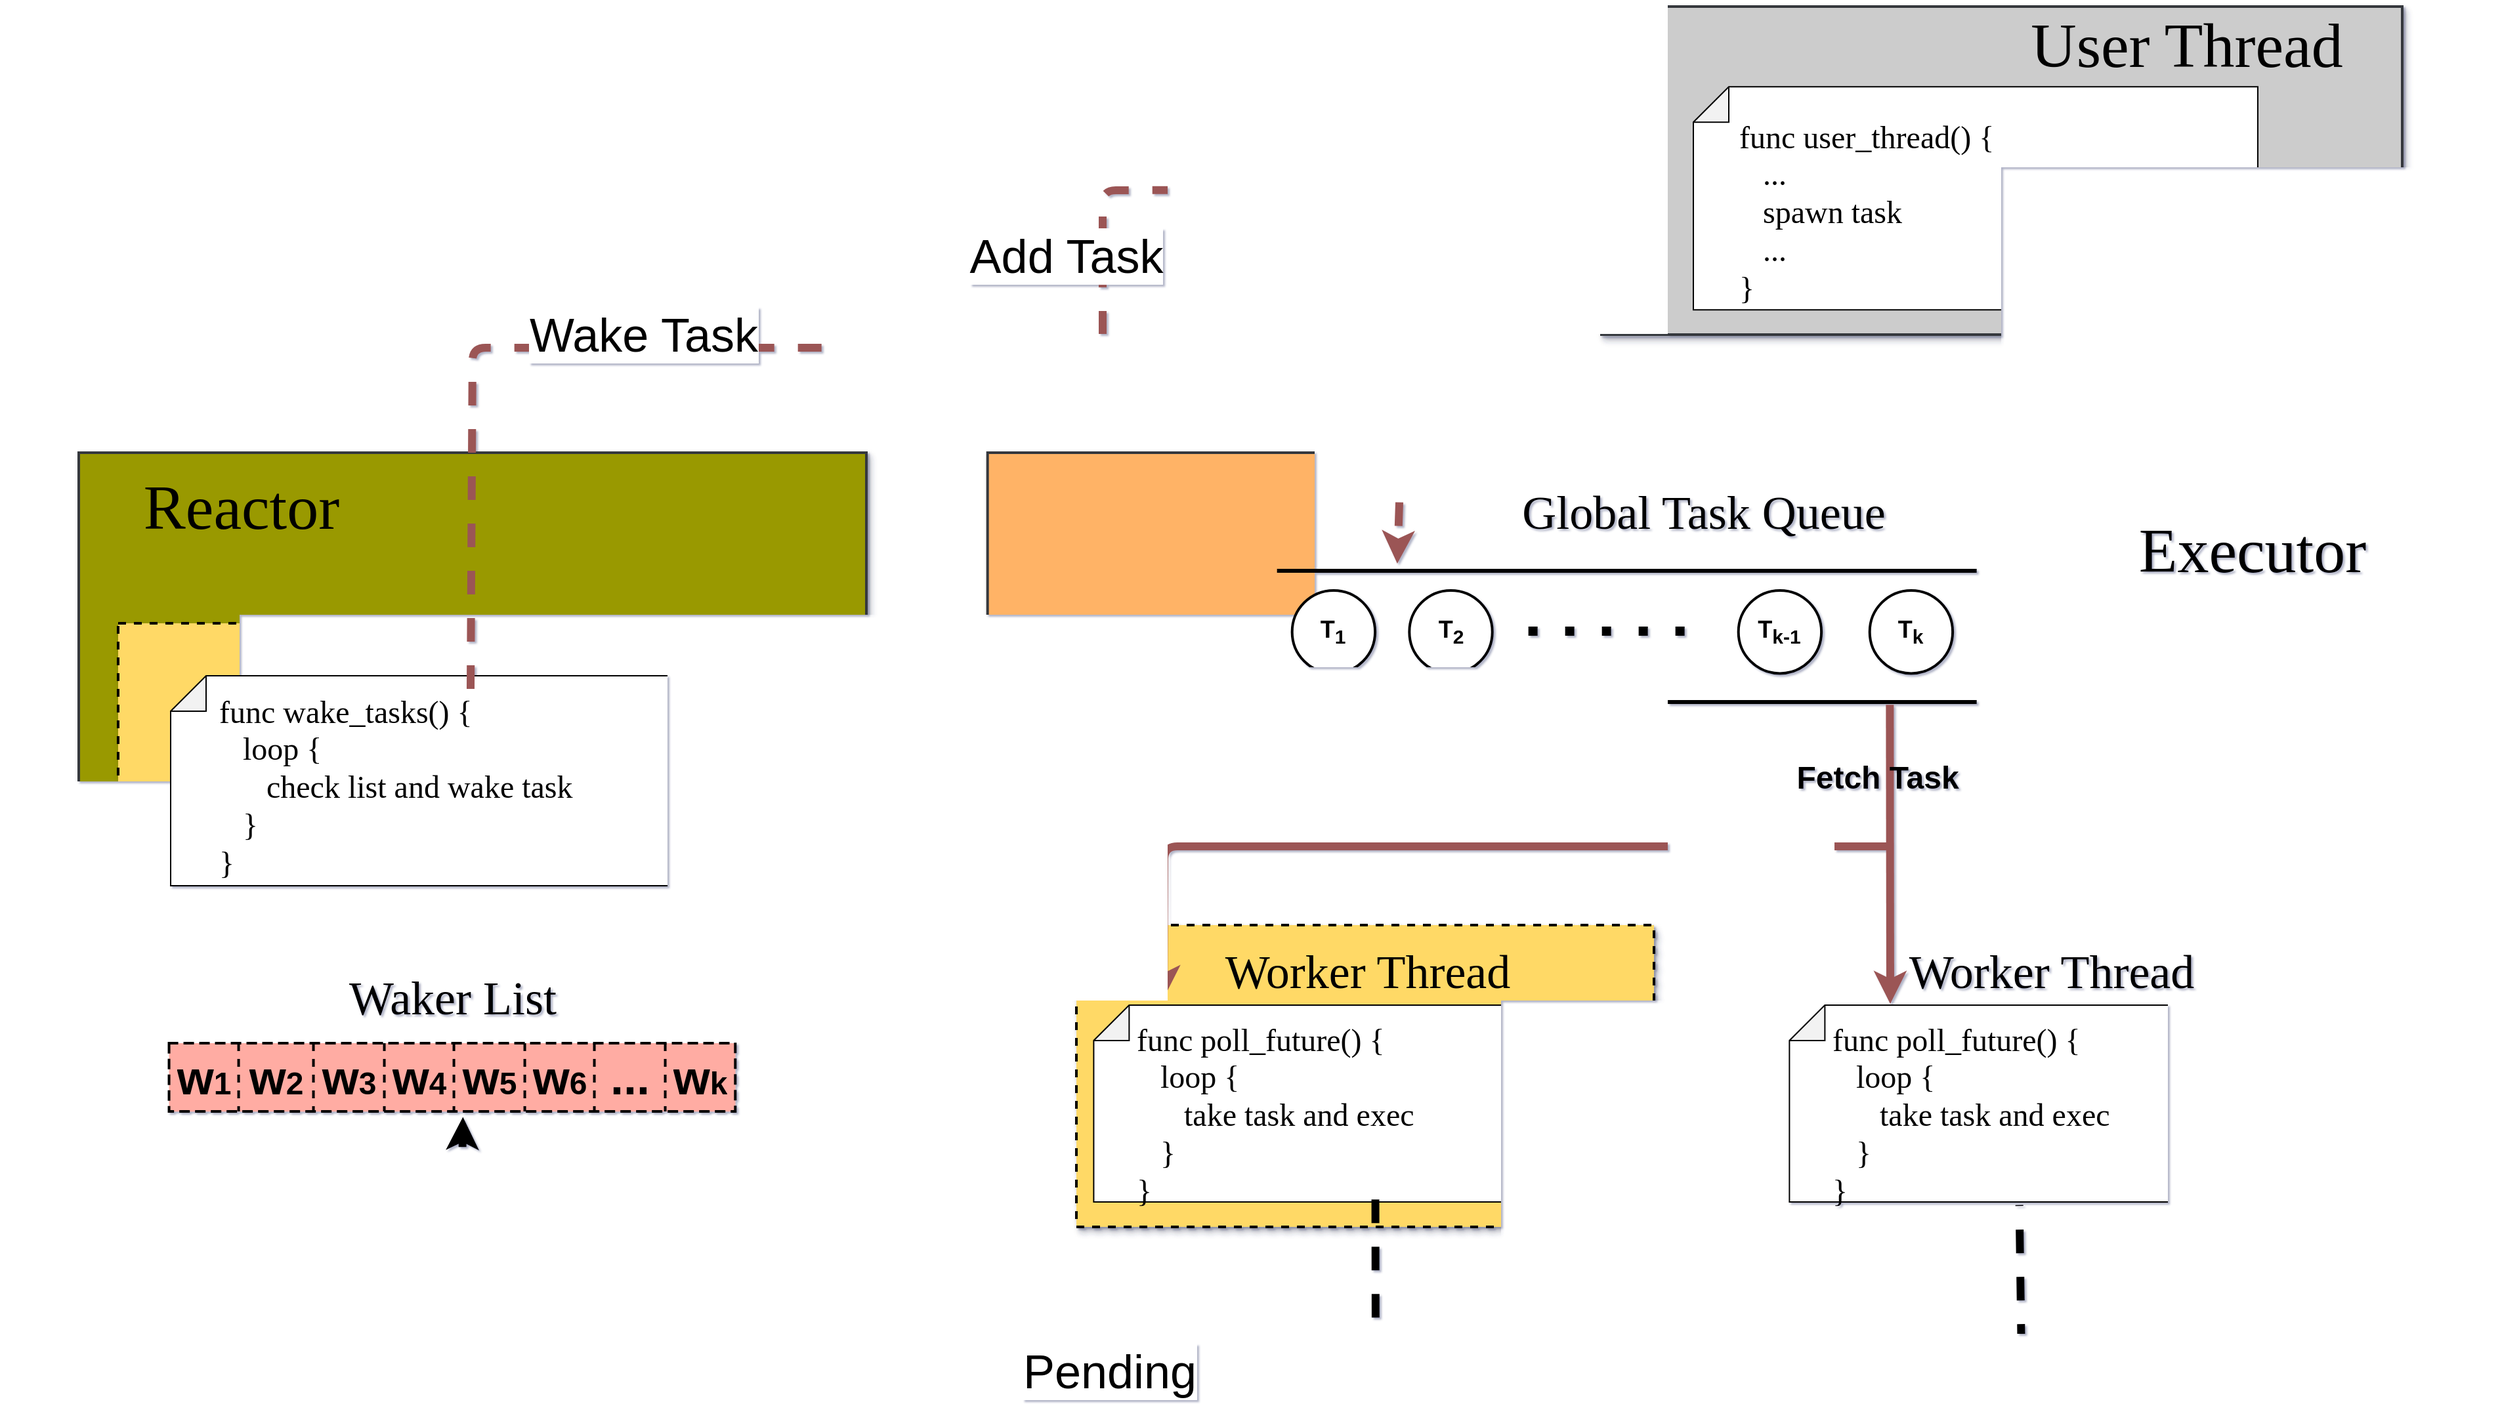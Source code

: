 <mxfile version="21.6.2" type="device">
  <diagram name="第 1 页" id="HJdR2ewPqc4SO0az2n2Y">
    <mxGraphModel dx="2951" dy="-851" grid="1" gridSize="10" guides="1" tooltips="1" connect="1" arrows="1" fold="1" page="1" pageScale="1" pageWidth="1169" pageHeight="827" background="#ffffff" math="0" shadow="1">
      <root>
        <mxCell id="0" />
        <mxCell id="1" parent="0" />
        <mxCell id="uVxUQc7olBAL0R9PUm1P-65" value="" style="rounded=0;whiteSpace=wrap;html=1;fillColor=#999900;strokeColor=#36393d;strokeWidth=2;container=0;shadow=1;" vertex="1" parent="1">
          <mxGeometry x="140" y="3060" width="600" height="640" as="geometry" />
        </mxCell>
        <mxCell id="uVxUQc7olBAL0R9PUm1P-475" value="" style="rounded=0;whiteSpace=wrap;html=1;fillColor=#FFD966;strokeColor=#000000;strokeWidth=2;shadow=1;dashed=1;" vertex="1" parent="1">
          <mxGeometry x="170" y="3190" width="550" height="210" as="geometry" />
        </mxCell>
        <mxCell id="uVxUQc7olBAL0R9PUm1P-2" value="" style="rounded=0;whiteSpace=wrap;html=1;fillColor=#FFB366;strokeColor=#36393d;strokeWidth=2;container=0;shadow=1;" vertex="1" parent="1">
          <mxGeometry x="832.34" y="3060" width="1090" height="640" as="geometry" />
        </mxCell>
        <mxCell id="uVxUQc7olBAL0R9PUm1P-474" value="" style="rounded=0;whiteSpace=wrap;html=1;fillColor=#FFD966;strokeColor=#000000;strokeWidth=2;shadow=1;dashed=1;" vertex="1" parent="1">
          <mxGeometry x="1422.34" y="3420" width="440" height="230" as="geometry" />
        </mxCell>
        <mxCell id="uVxUQc7olBAL0R9PUm1P-3" value="&lt;font face=&quot;Times New Roman&quot;&gt;&lt;span style=&quot;font-size: 48px;&quot;&gt;Executor&lt;/span&gt;&lt;/font&gt;" style="text;strokeColor=none;align=center;fillColor=none;html=1;verticalAlign=middle;whiteSpace=wrap;rounded=0;strokeWidth=1;container=0;" vertex="1" parent="1">
          <mxGeometry x="1612.34" y="3117.275" width="367.66" height="32.727" as="geometry" />
        </mxCell>
        <mxCell id="uVxUQc7olBAL0R9PUm1P-14" value="&lt;font style=&quot;font-size: 36px;&quot; face=&quot;Times New Roman&quot;&gt;Global Task Queue&lt;/font&gt;" style="text;strokeColor=none;align=center;fillColor=none;html=1;verticalAlign=middle;whiteSpace=wrap;rounded=0;strokeWidth=1;container=0;" vertex="1" parent="1">
          <mxGeometry x="1194.34" y="3090.005" width="367.66" height="32.727" as="geometry" />
        </mxCell>
        <mxCell id="uVxUQc7olBAL0R9PUm1P-46" value="" style="group" vertex="1" connectable="0" parent="1">
          <mxGeometry x="1054.34" y="3150" width="660" height="100" as="geometry" />
        </mxCell>
        <mxCell id="uVxUQc7olBAL0R9PUm1P-47" value="" style="shape=partialRectangle;whiteSpace=wrap;html=1;left=0;right=0;fillColor=none;strokeWidth=3;" vertex="1" parent="uVxUQc7olBAL0R9PUm1P-46">
          <mxGeometry width="530" height="100" as="geometry" />
        </mxCell>
        <mxCell id="uVxUQc7olBAL0R9PUm1P-48" value="" style="group" vertex="1" connectable="0" parent="uVxUQc7olBAL0R9PUm1P-46">
          <mxGeometry x="9.998" y="14.97" width="582.135" height="63.216" as="geometry" />
        </mxCell>
        <mxCell id="uVxUQc7olBAL0R9PUm1P-49" value="&lt;b style=&quot;border-color: var(--border-color);&quot;&gt;&lt;font style=&quot;border-color: var(--border-color);&quot;&gt;&lt;font style=&quot;border-color: var(--border-color); font-size: 18px;&quot;&gt;T&lt;sub style=&quot;border-color: var(--border-color);&quot;&gt;1&lt;/sub&gt;&lt;/font&gt;&lt;/font&gt;&lt;/b&gt;&lt;b style=&quot;&quot;&gt;&lt;font style=&quot;&quot;&gt;&lt;br&gt;&lt;/font&gt;&lt;/b&gt;" style="ellipse;whiteSpace=wrap;html=1;aspect=fixed;strokeWidth=2;" vertex="1" parent="uVxUQc7olBAL0R9PUm1P-48">
          <mxGeometry width="63.216" height="63.216" as="geometry" />
        </mxCell>
        <mxCell id="uVxUQc7olBAL0R9PUm1P-50" value="&lt;b style=&quot;border-color: var(--border-color);&quot;&gt;&lt;font style=&quot;border-color: var(--border-color); font-size: 18px;&quot;&gt;T&lt;sub style=&quot;border-color: var(--border-color);&quot;&gt;k-1&lt;/sub&gt;&lt;/font&gt;&lt;/b&gt;" style="ellipse;whiteSpace=wrap;html=1;aspect=fixed;strokeWidth=2;" vertex="1" parent="uVxUQc7olBAL0R9PUm1P-48">
          <mxGeometry x="340.001" width="63.216" height="63.216" as="geometry" />
        </mxCell>
        <mxCell id="uVxUQc7olBAL0R9PUm1P-51" value="&lt;b style=&quot;border-color: var(--border-color);&quot;&gt;&lt;font style=&quot;border-color: var(--border-color); font-size: 18px;&quot;&gt;T&lt;sub style=&quot;border-color: var(--border-color);&quot;&gt;k&lt;/sub&gt;&lt;/font&gt;&lt;/b&gt;" style="ellipse;whiteSpace=wrap;html=1;aspect=fixed;strokeWidth=2;" vertex="1" parent="uVxUQc7olBAL0R9PUm1P-48">
          <mxGeometry x="440.002" width="63.216" height="63.216" as="geometry" />
        </mxCell>
        <mxCell id="uVxUQc7olBAL0R9PUm1P-52" value="" style="endArrow=none;dashed=1;html=1;dashPattern=1 3;strokeWidth=7;entryX=0;entryY=0.5;entryDx=0;entryDy=0;exitX=1;exitY=0.5;exitDx=0;exitDy=0;" edge="1" parent="uVxUQc7olBAL0R9PUm1P-48">
          <mxGeometry width="50" height="50" relative="1" as="geometry">
            <mxPoint x="179.999" y="31.015" as="sourcePoint" />
            <mxPoint x="316.033" y="31.015" as="targetPoint" />
          </mxGeometry>
        </mxCell>
        <mxCell id="uVxUQc7olBAL0R9PUm1P-61" value="&lt;b style=&quot;border-color: var(--border-color);&quot;&gt;&lt;font style=&quot;border-color: var(--border-color);&quot;&gt;&lt;font style=&quot;border-color: var(--border-color); font-size: 18px;&quot;&gt;T&lt;sub style=&quot;border-color: var(--border-color);&quot;&gt;2&lt;/sub&gt;&lt;/font&gt;&lt;/font&gt;&lt;/b&gt;&lt;b style=&quot;&quot;&gt;&lt;font style=&quot;&quot;&gt;&lt;br&gt;&lt;/font&gt;&lt;/b&gt;" style="ellipse;whiteSpace=wrap;html=1;aspect=fixed;strokeWidth=2;" vertex="1" parent="uVxUQc7olBAL0R9PUm1P-48">
          <mxGeometry x="89.32" width="63.216" height="63.216" as="geometry" />
        </mxCell>
        <mxCell id="uVxUQc7olBAL0R9PUm1P-57" value="" style="group" vertex="1" connectable="0" parent="1">
          <mxGeometry x="1443.191" y="3480" width="398.298" height="150" as="geometry" />
        </mxCell>
        <mxCell id="uVxUQc7olBAL0R9PUm1P-58" value="" style="shape=note;whiteSpace=wrap;html=1;backgroundOutline=1;darkOpacity=0.05;direction=north;size=27;rounded=0;" vertex="1" parent="uVxUQc7olBAL0R9PUm1P-57">
          <mxGeometry y="1" width="398.298" height="150" as="geometry" />
        </mxCell>
        <mxCell id="uVxUQc7olBAL0R9PUm1P-59" value="&lt;font face=&quot;Lucida Console&quot; style=&quot;font-size: 24px;&quot;&gt;func poll_future() {&lt;br&gt;&amp;nbsp; &amp;nbsp;loop {&lt;br&gt;&amp;nbsp; &amp;nbsp; &amp;nbsp; take task and exec&lt;br&gt;&amp;nbsp; &amp;nbsp;}&lt;br&gt;}&lt;/font&gt;" style="text;strokeColor=none;align=left;fillColor=none;html=1;verticalAlign=middle;whiteSpace=wrap;rounded=0;" vertex="1" parent="uVxUQc7olBAL0R9PUm1P-57">
          <mxGeometry x="30.638" y="21.81" width="367.66" height="127.28" as="geometry" />
        </mxCell>
        <mxCell id="uVxUQc7olBAL0R9PUm1P-60" value="&lt;font style=&quot;font-size: 36px;&quot; face=&quot;Times New Roman&quot;&gt;Worker Thread&lt;/font&gt;" style="text;strokeColor=none;align=center;fillColor=none;html=1;verticalAlign=middle;whiteSpace=wrap;rounded=0;strokeWidth=1;container=0;" vertex="1" parent="1">
          <mxGeometry x="1458.51" y="3440.005" width="367.66" height="32.727" as="geometry" />
        </mxCell>
        <mxCell id="uVxUQc7olBAL0R9PUm1P-63" value="" style="rounded=0;whiteSpace=wrap;html=1;fillColor=#CCCCCC;strokeColor=#36393d;strokeWidth=2;container=0;shadow=1;" vertex="1" parent="1">
          <mxGeometry x="1300" y="2720" width="610" height="250" as="geometry" />
        </mxCell>
        <mxCell id="uVxUQc7olBAL0R9PUm1P-64" value="&lt;font face=&quot;Times New Roman&quot;&gt;&lt;span style=&quot;font-size: 48px;&quot;&gt;User Thread&lt;/span&gt;&lt;/font&gt;" style="text;strokeColor=none;align=center;fillColor=none;html=1;verticalAlign=middle;whiteSpace=wrap;rounded=0;strokeWidth=1;container=0;" vertex="1" parent="1">
          <mxGeometry x="1562.0" y="2732.275" width="367.66" height="32.727" as="geometry" />
        </mxCell>
        <mxCell id="uVxUQc7olBAL0R9PUm1P-66" value="&lt;font face=&quot;Times New Roman&quot;&gt;&lt;span style=&quot;font-size: 48px;&quot;&gt;Reactor&lt;/span&gt;&lt;/font&gt;" style="text;strokeColor=none;align=center;fillColor=none;html=1;verticalAlign=middle;whiteSpace=wrap;rounded=0;strokeWidth=1;container=0;" vertex="1" parent="1">
          <mxGeometry x="80.0" y="3084.545" width="367.66" height="32.727" as="geometry" />
        </mxCell>
        <mxCell id="uVxUQc7olBAL0R9PUm1P-67" value="" style="group" vertex="1" connectable="0" parent="1">
          <mxGeometry x="210" y="3230" width="500" height="160" as="geometry" />
        </mxCell>
        <mxCell id="uVxUQc7olBAL0R9PUm1P-68" value="" style="shape=note;whiteSpace=wrap;html=1;backgroundOutline=1;darkOpacity=0.05;direction=north;size=27;rounded=0;" vertex="1" parent="uVxUQc7olBAL0R9PUm1P-67">
          <mxGeometry width="480" height="160" as="geometry" />
        </mxCell>
        <mxCell id="uVxUQc7olBAL0R9PUm1P-69" value="&lt;font face=&quot;Lucida Console&quot; style=&quot;font-size: 24px;&quot;&gt;func wake_tasks() {&lt;br&gt;&amp;nbsp; &amp;nbsp;loop {&lt;br&gt;&amp;nbsp; &amp;nbsp; &amp;nbsp; check list and wake task&lt;br&gt;&amp;nbsp; &amp;nbsp;}&lt;br&gt;}&lt;/font&gt;" style="text;strokeColor=none;align=left;fillColor=none;html=1;verticalAlign=middle;whiteSpace=wrap;rounded=0;" vertex="1" parent="uVxUQc7olBAL0R9PUm1P-67">
          <mxGeometry x="34.62" y="21.81" width="465.38" height="127.28" as="geometry" />
        </mxCell>
        <mxCell id="uVxUQc7olBAL0R9PUm1P-71" value="" style="shape=table;startSize=0;container=1;collapsible=0;childLayout=tableLayout;strokeColor=default;swimlaneFillColor=none;verticalAlign=middle;aspect=fixed;fontStyle=1;fontSize=36;dashed=1;strokeWidth=2;fillColor=#FFACA3;rounded=0;" vertex="1" parent="1">
          <mxGeometry x="208.78" y="3510" width="431.373" height="52.062" as="geometry" />
        </mxCell>
        <mxCell id="uVxUQc7olBAL0R9PUm1P-72" value="" style="shape=tableRow;horizontal=0;startSize=0;swimlaneHead=0;swimlaneBody=0;strokeColor=default;top=0;left=0;bottom=0;right=0;collapsible=0;dropTarget=0;fillColor=none;points=[[0,0.5],[1,0.5]];portConstraint=eastwest;fontSize=36;swimlaneFillColor=#FFBE9E;fontStyle=1;rounded=0;" vertex="1" parent="uVxUQc7olBAL0R9PUm1P-71">
          <mxGeometry width="431.373" height="52" as="geometry" />
        </mxCell>
        <mxCell id="uVxUQc7olBAL0R9PUm1P-73" value="&lt;span style=&quot;font-size: 36px;&quot;&gt;w&lt;/span&gt;&lt;font style=&quot;font-size: 24px;&quot;&gt;1&lt;/font&gt;" style="shape=partialRectangle;html=1;whiteSpace=wrap;connectable=0;strokeColor=inherit;overflow=hidden;fillColor=none;top=0;left=0;bottom=0;right=0;pointerEvents=1;fontSize=36;fontStyle=1;rounded=0;" vertex="1" parent="uVxUQc7olBAL0R9PUm1P-72">
          <mxGeometry width="53" height="52" as="geometry">
            <mxRectangle width="53" height="52" as="alternateBounds" />
          </mxGeometry>
        </mxCell>
        <mxCell id="uVxUQc7olBAL0R9PUm1P-74" value="w&lt;font style=&quot;border-color: var(--border-color); font-size: 24px;&quot;&gt;2&lt;/font&gt;" style="shape=partialRectangle;html=1;whiteSpace=wrap;connectable=0;strokeColor=inherit;overflow=hidden;fillColor=none;top=0;left=0;bottom=0;right=0;pointerEvents=1;fontSize=36;fontStyle=1;rounded=0;" vertex="1" parent="uVxUQc7olBAL0R9PUm1P-72">
          <mxGeometry x="53" width="57" height="52" as="geometry">
            <mxRectangle width="57" height="52" as="alternateBounds" />
          </mxGeometry>
        </mxCell>
        <mxCell id="uVxUQc7olBAL0R9PUm1P-75" value="w&lt;font style=&quot;border-color: var(--border-color); font-size: 24px;&quot;&gt;3&lt;/font&gt;" style="shape=partialRectangle;html=1;whiteSpace=wrap;connectable=0;strokeColor=inherit;overflow=hidden;fillColor=none;top=0;left=0;bottom=0;right=0;pointerEvents=1;fontSize=36;fontStyle=1;rounded=0;" vertex="1" parent="uVxUQc7olBAL0R9PUm1P-72">
          <mxGeometry x="110" width="54" height="52" as="geometry">
            <mxRectangle width="54" height="52" as="alternateBounds" />
          </mxGeometry>
        </mxCell>
        <mxCell id="uVxUQc7olBAL0R9PUm1P-76" value="w&lt;font style=&quot;border-color: var(--border-color); font-size: 24px;&quot;&gt;4&lt;/font&gt;" style="shape=partialRectangle;html=1;whiteSpace=wrap;connectable=0;strokeColor=inherit;overflow=hidden;fillColor=none;top=0;left=0;bottom=0;right=0;pointerEvents=1;fontSize=36;fontStyle=1;rounded=0;" vertex="1" parent="uVxUQc7olBAL0R9PUm1P-72">
          <mxGeometry x="164" width="53" height="52" as="geometry">
            <mxRectangle width="53" height="52" as="alternateBounds" />
          </mxGeometry>
        </mxCell>
        <mxCell id="uVxUQc7olBAL0R9PUm1P-77" value="w&lt;font style=&quot;border-color: var(--border-color); font-size: 24px;&quot;&gt;5&lt;/font&gt;" style="shape=partialRectangle;html=1;whiteSpace=wrap;connectable=0;strokeColor=inherit;overflow=hidden;fillColor=none;top=0;left=0;bottom=0;right=0;pointerEvents=1;fontSize=36;fontStyle=1;rounded=0;" vertex="1" parent="uVxUQc7olBAL0R9PUm1P-72">
          <mxGeometry x="217" width="54" height="52" as="geometry">
            <mxRectangle width="54" height="52" as="alternateBounds" />
          </mxGeometry>
        </mxCell>
        <mxCell id="uVxUQc7olBAL0R9PUm1P-78" value="w&lt;font style=&quot;border-color: var(--border-color); font-size: 24px;&quot;&gt;6&lt;/font&gt;" style="shape=partialRectangle;html=1;whiteSpace=wrap;connectable=0;strokeColor=inherit;overflow=hidden;fillColor=none;top=0;left=0;bottom=0;right=0;pointerEvents=1;fontSize=36;fontStyle=1;rounded=0;" vertex="1" parent="uVxUQc7olBAL0R9PUm1P-72">
          <mxGeometry x="271" width="53" height="52" as="geometry">
            <mxRectangle width="53" height="52" as="alternateBounds" />
          </mxGeometry>
        </mxCell>
        <mxCell id="uVxUQc7olBAL0R9PUm1P-79" value="..." style="shape=partialRectangle;html=1;whiteSpace=wrap;connectable=0;strokeColor=inherit;overflow=hidden;fillColor=none;top=0;left=0;bottom=0;right=0;pointerEvents=1;fontSize=36;fontStyle=1;rounded=0;" vertex="1" parent="uVxUQc7olBAL0R9PUm1P-72">
          <mxGeometry x="324" width="54" height="52" as="geometry">
            <mxRectangle width="54" height="52" as="alternateBounds" />
          </mxGeometry>
        </mxCell>
        <mxCell id="uVxUQc7olBAL0R9PUm1P-80" value="w&lt;font style=&quot;border-color: var(--border-color); font-size: 24px;&quot;&gt;k&lt;/font&gt;" style="shape=partialRectangle;html=1;whiteSpace=wrap;connectable=0;strokeColor=inherit;overflow=hidden;fillColor=none;top=0;left=0;bottom=0;right=0;pointerEvents=1;fontSize=36;fontStyle=1;rounded=0;" vertex="1" parent="uVxUQc7olBAL0R9PUm1P-72">
          <mxGeometry x="378" width="53" height="52" as="geometry">
            <mxRectangle width="53" height="52" as="alternateBounds" />
          </mxGeometry>
        </mxCell>
        <mxCell id="uVxUQc7olBAL0R9PUm1P-88" value="" style="endArrow=none;html=1;dashed=1;strokeWidth=6;strokeColor=#000000;entryX=0.393;entryY=1.033;entryDx=0;entryDy=0;entryPerimeter=0;" edge="1" parent="1" target="uVxUQc7olBAL0R9PUm1P-59">
          <mxGeometry width="50" height="50" relative="1" as="geometry">
            <mxPoint x="1120" y="3750" as="sourcePoint" />
            <mxPoint x="1750" y="3750" as="targetPoint" />
            <Array as="points">
              <mxPoint x="1620" y="3750" />
            </Array>
          </mxGeometry>
        </mxCell>
        <mxCell id="uVxUQc7olBAL0R9PUm1P-90" value="&lt;font style=&quot;font-size: 36px;&quot; face=&quot;Times New Roman&quot;&gt;Waker List&lt;/font&gt;" style="text;strokeColor=none;align=center;fillColor=none;html=1;verticalAlign=middle;whiteSpace=wrap;rounded=0;strokeWidth=1;container=0;" vertex="1" parent="1">
          <mxGeometry x="240.64" y="3460.005" width="367.66" height="32.727" as="geometry" />
        </mxCell>
        <mxCell id="uVxUQc7olBAL0R9PUm1P-91" value="" style="endArrow=classic;html=1;strokeWidth=6;strokeColor=#9B5555;exitX=0;exitY=0;exitDx=150;exitDy=228.5;exitPerimeter=0;dashed=1;entryX=0.17;entryY=-0.055;entryDx=0;entryDy=0;entryPerimeter=0;" edge="1" parent="1" source="uVxUQc7olBAL0R9PUm1P-68" target="uVxUQc7olBAL0R9PUm1P-47">
          <mxGeometry relative="1" as="geometry">
            <mxPoint x="368.5" y="2995" as="sourcePoint" />
            <mxPoint x="1180" y="2980" as="targetPoint" />
            <Array as="points">
              <mxPoint x="440" y="2980" />
              <mxPoint x="1150" y="2980" />
            </Array>
          </mxGeometry>
        </mxCell>
        <mxCell id="uVxUQc7olBAL0R9PUm1P-93" value="Wake Task" style="edgeLabel;resizable=0;html=1;align=center;verticalAlign=middle;fontSize=36;labelBackgroundColor=default;" connectable="0" vertex="1" parent="1">
          <mxGeometry x="570.004" y="2970" as="geometry" />
        </mxCell>
        <mxCell id="uVxUQc7olBAL0R9PUm1P-94" value="" style="endArrow=none;html=1;dashed=1;strokeWidth=6;strokeColor=#9B5555;entryX=0.001;entryY=0.556;entryDx=0;entryDy=0;entryPerimeter=0;" edge="1" parent="1" target="uVxUQc7olBAL0R9PUm1P-63">
          <mxGeometry width="50" height="50" relative="1" as="geometry">
            <mxPoint x="920" y="2970" as="sourcePoint" />
            <mxPoint x="1290" y="2860" as="targetPoint" />
            <Array as="points">
              <mxPoint x="920" y="2860" />
            </Array>
          </mxGeometry>
        </mxCell>
        <mxCell id="uVxUQc7olBAL0R9PUm1P-95" value="Add Task" style="edgeLabel;resizable=0;html=1;align=center;verticalAlign=middle;fontSize=36;labelBackgroundColor=default;" connectable="0" vertex="1" parent="1">
          <mxGeometry x="892.004" y="2910" as="geometry" />
        </mxCell>
        <mxCell id="uVxUQc7olBAL0R9PUm1P-96" value="" style="group" vertex="1" connectable="0" parent="1">
          <mxGeometry x="1370" y="2780" width="430" height="170" as="geometry" />
        </mxCell>
        <mxCell id="uVxUQc7olBAL0R9PUm1P-97" value="" style="shape=note;whiteSpace=wrap;html=1;backgroundOutline=1;darkOpacity=0.05;direction=north;size=27;rounded=0;" vertex="1" parent="uVxUQc7olBAL0R9PUm1P-96">
          <mxGeometry y="1.133" width="430" height="170" as="geometry" />
        </mxCell>
        <mxCell id="uVxUQc7olBAL0R9PUm1P-98" value="&lt;font face=&quot;Lucida Console&quot; style=&quot;font-size: 24px;&quot;&gt;func user_thread() {&lt;br&gt;&amp;nbsp; &amp;nbsp;...&lt;br&gt;&amp;nbsp; &amp;nbsp;spawn task&lt;br&gt;&amp;nbsp; &amp;nbsp;...&lt;br&gt;}&lt;/font&gt;" style="text;strokeColor=none;align=left;fillColor=none;html=1;verticalAlign=middle;whiteSpace=wrap;rounded=0;" vertex="1" parent="uVxUQc7olBAL0R9PUm1P-96">
          <mxGeometry x="33.077" y="24.718" width="396.923" height="144.251" as="geometry" />
        </mxCell>
        <mxCell id="uVxUQc7olBAL0R9PUm1P-99" value="" style="endArrow=classic;html=1;strokeWidth=6;strokeColor=#9B5555;exitX=0.878;exitY=1.021;exitDx=0;exitDy=0;exitPerimeter=0;" edge="1" parent="1" source="uVxUQc7olBAL0R9PUm1P-47">
          <mxGeometry relative="1" as="geometry">
            <mxPoint x="1353.51" y="3340" as="sourcePoint" />
            <mxPoint x="1520" y="3480" as="targetPoint" />
            <Array as="points" />
          </mxGeometry>
        </mxCell>
        <mxCell id="uVxUQc7olBAL0R9PUm1P-102" value="&lt;font style=&quot;font-size: 24px;&quot;&gt;&lt;b&gt;Fetch Task&lt;/b&gt;&lt;/font&gt;" style="edgeLabel;resizable=0;html=1;align=center;verticalAlign=middle;fontSize=36;labelBackgroundColor=none;" connectable="0" vertex="1" parent="1">
          <mxGeometry x="1500.004" y="3308" as="geometry">
            <mxPoint x="10" y="-5" as="offset" />
          </mxGeometry>
        </mxCell>
        <mxCell id="uVxUQc7olBAL0R9PUm1P-466" value="" style="group" vertex="1" connectable="0" parent="1">
          <mxGeometry x="913.191" y="3480" width="426.809" height="170" as="geometry" />
        </mxCell>
        <mxCell id="uVxUQc7olBAL0R9PUm1P-465" value="" style="rounded=0;whiteSpace=wrap;html=1;fillColor=#FFD966;strokeColor=#000000;strokeWidth=2;shadow=1;dashed=1;" vertex="1" parent="uVxUQc7olBAL0R9PUm1P-466">
          <mxGeometry x="-13.191" y="-60" width="440" height="230" as="geometry" />
        </mxCell>
        <mxCell id="uVxUQc7olBAL0R9PUm1P-467" value="" style="shape=note;whiteSpace=wrap;html=1;backgroundOutline=1;darkOpacity=0.05;direction=north;size=27;rounded=0;" vertex="1" parent="uVxUQc7olBAL0R9PUm1P-466">
          <mxGeometry y="1" width="398.298" height="150" as="geometry" />
        </mxCell>
        <mxCell id="uVxUQc7olBAL0R9PUm1P-468" value="&lt;font face=&quot;Lucida Console&quot; style=&quot;font-size: 24px;&quot;&gt;func poll_future() {&lt;br&gt;&amp;nbsp; &amp;nbsp;loop {&lt;br&gt;&amp;nbsp; &amp;nbsp; &amp;nbsp; take task and exec&lt;br&gt;&amp;nbsp; &amp;nbsp;}&lt;br&gt;}&lt;/font&gt;" style="text;strokeColor=none;align=left;fillColor=none;html=1;verticalAlign=middle;whiteSpace=wrap;rounded=0;" vertex="1" parent="uVxUQc7olBAL0R9PUm1P-466">
          <mxGeometry x="30.638" y="21.81" width="367.66" height="127.28" as="geometry" />
        </mxCell>
        <mxCell id="uVxUQc7olBAL0R9PUm1P-469" value="&lt;font style=&quot;font-size: 36px;&quot; face=&quot;Times New Roman&quot;&gt;Worker Thread&lt;/font&gt;" style="text;strokeColor=none;align=center;fillColor=none;html=1;verticalAlign=middle;whiteSpace=wrap;rounded=0;strokeWidth=1;container=0;" vertex="1" parent="1">
          <mxGeometry x="937.53" y="3440.005" width="367.66" height="32.727" as="geometry" />
        </mxCell>
        <mxCell id="uVxUQc7olBAL0R9PUm1P-100" value="" style="endArrow=classic;html=1;strokeWidth=6;entryX=1.036;entryY=0.134;entryDx=0;entryDy=0;strokeColor=#9B5555;entryPerimeter=0;" edge="1" parent="1">
          <mxGeometry relative="1" as="geometry">
            <mxPoint x="1520" y="3360" as="sourcePoint" />
            <mxPoint x="966.563" y="3475.6" as="targetPoint" />
            <Array as="points">
              <mxPoint x="967" y="3360" />
            </Array>
          </mxGeometry>
        </mxCell>
        <mxCell id="uVxUQc7olBAL0R9PUm1P-81" value="" style="endArrow=classic;html=1;strokeWidth=6;dashed=1;entryX=0.519;entryY=1.081;entryDx=0;entryDy=0;entryPerimeter=0;" edge="1" parent="1" target="uVxUQc7olBAL0R9PUm1P-72">
          <mxGeometry relative="1" as="geometry">
            <mxPoint x="1127.777" y="3629.09" as="sourcePoint" />
            <mxPoint x="250" y="3740" as="targetPoint" />
            <Array as="points">
              <mxPoint x="1128" y="3750" />
              <mxPoint x="770" y="3750" />
              <mxPoint x="430" y="3750" />
            </Array>
          </mxGeometry>
        </mxCell>
        <mxCell id="uVxUQc7olBAL0R9PUm1P-82" value="Pending" style="edgeLabel;resizable=0;html=1;align=center;verticalAlign=middle;fontSize=36;labelBackgroundColor=default;" connectable="0" vertex="1" parent="uVxUQc7olBAL0R9PUm1P-81">
          <mxGeometry relative="1" as="geometry">
            <mxPoint x="177" y="10" as="offset" />
          </mxGeometry>
        </mxCell>
      </root>
    </mxGraphModel>
  </diagram>
</mxfile>
